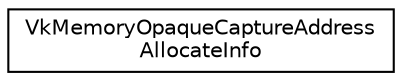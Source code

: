 digraph "Graphical Class Hierarchy"
{
 // LATEX_PDF_SIZE
  edge [fontname="Helvetica",fontsize="10",labelfontname="Helvetica",labelfontsize="10"];
  node [fontname="Helvetica",fontsize="10",shape=record];
  rankdir="LR";
  Node0 [label="VkMemoryOpaqueCaptureAddress\lAllocateInfo",height=0.2,width=0.4,color="black", fillcolor="white", style="filled",URL="$structVkMemoryOpaqueCaptureAddressAllocateInfo.html",tooltip=" "];
}

